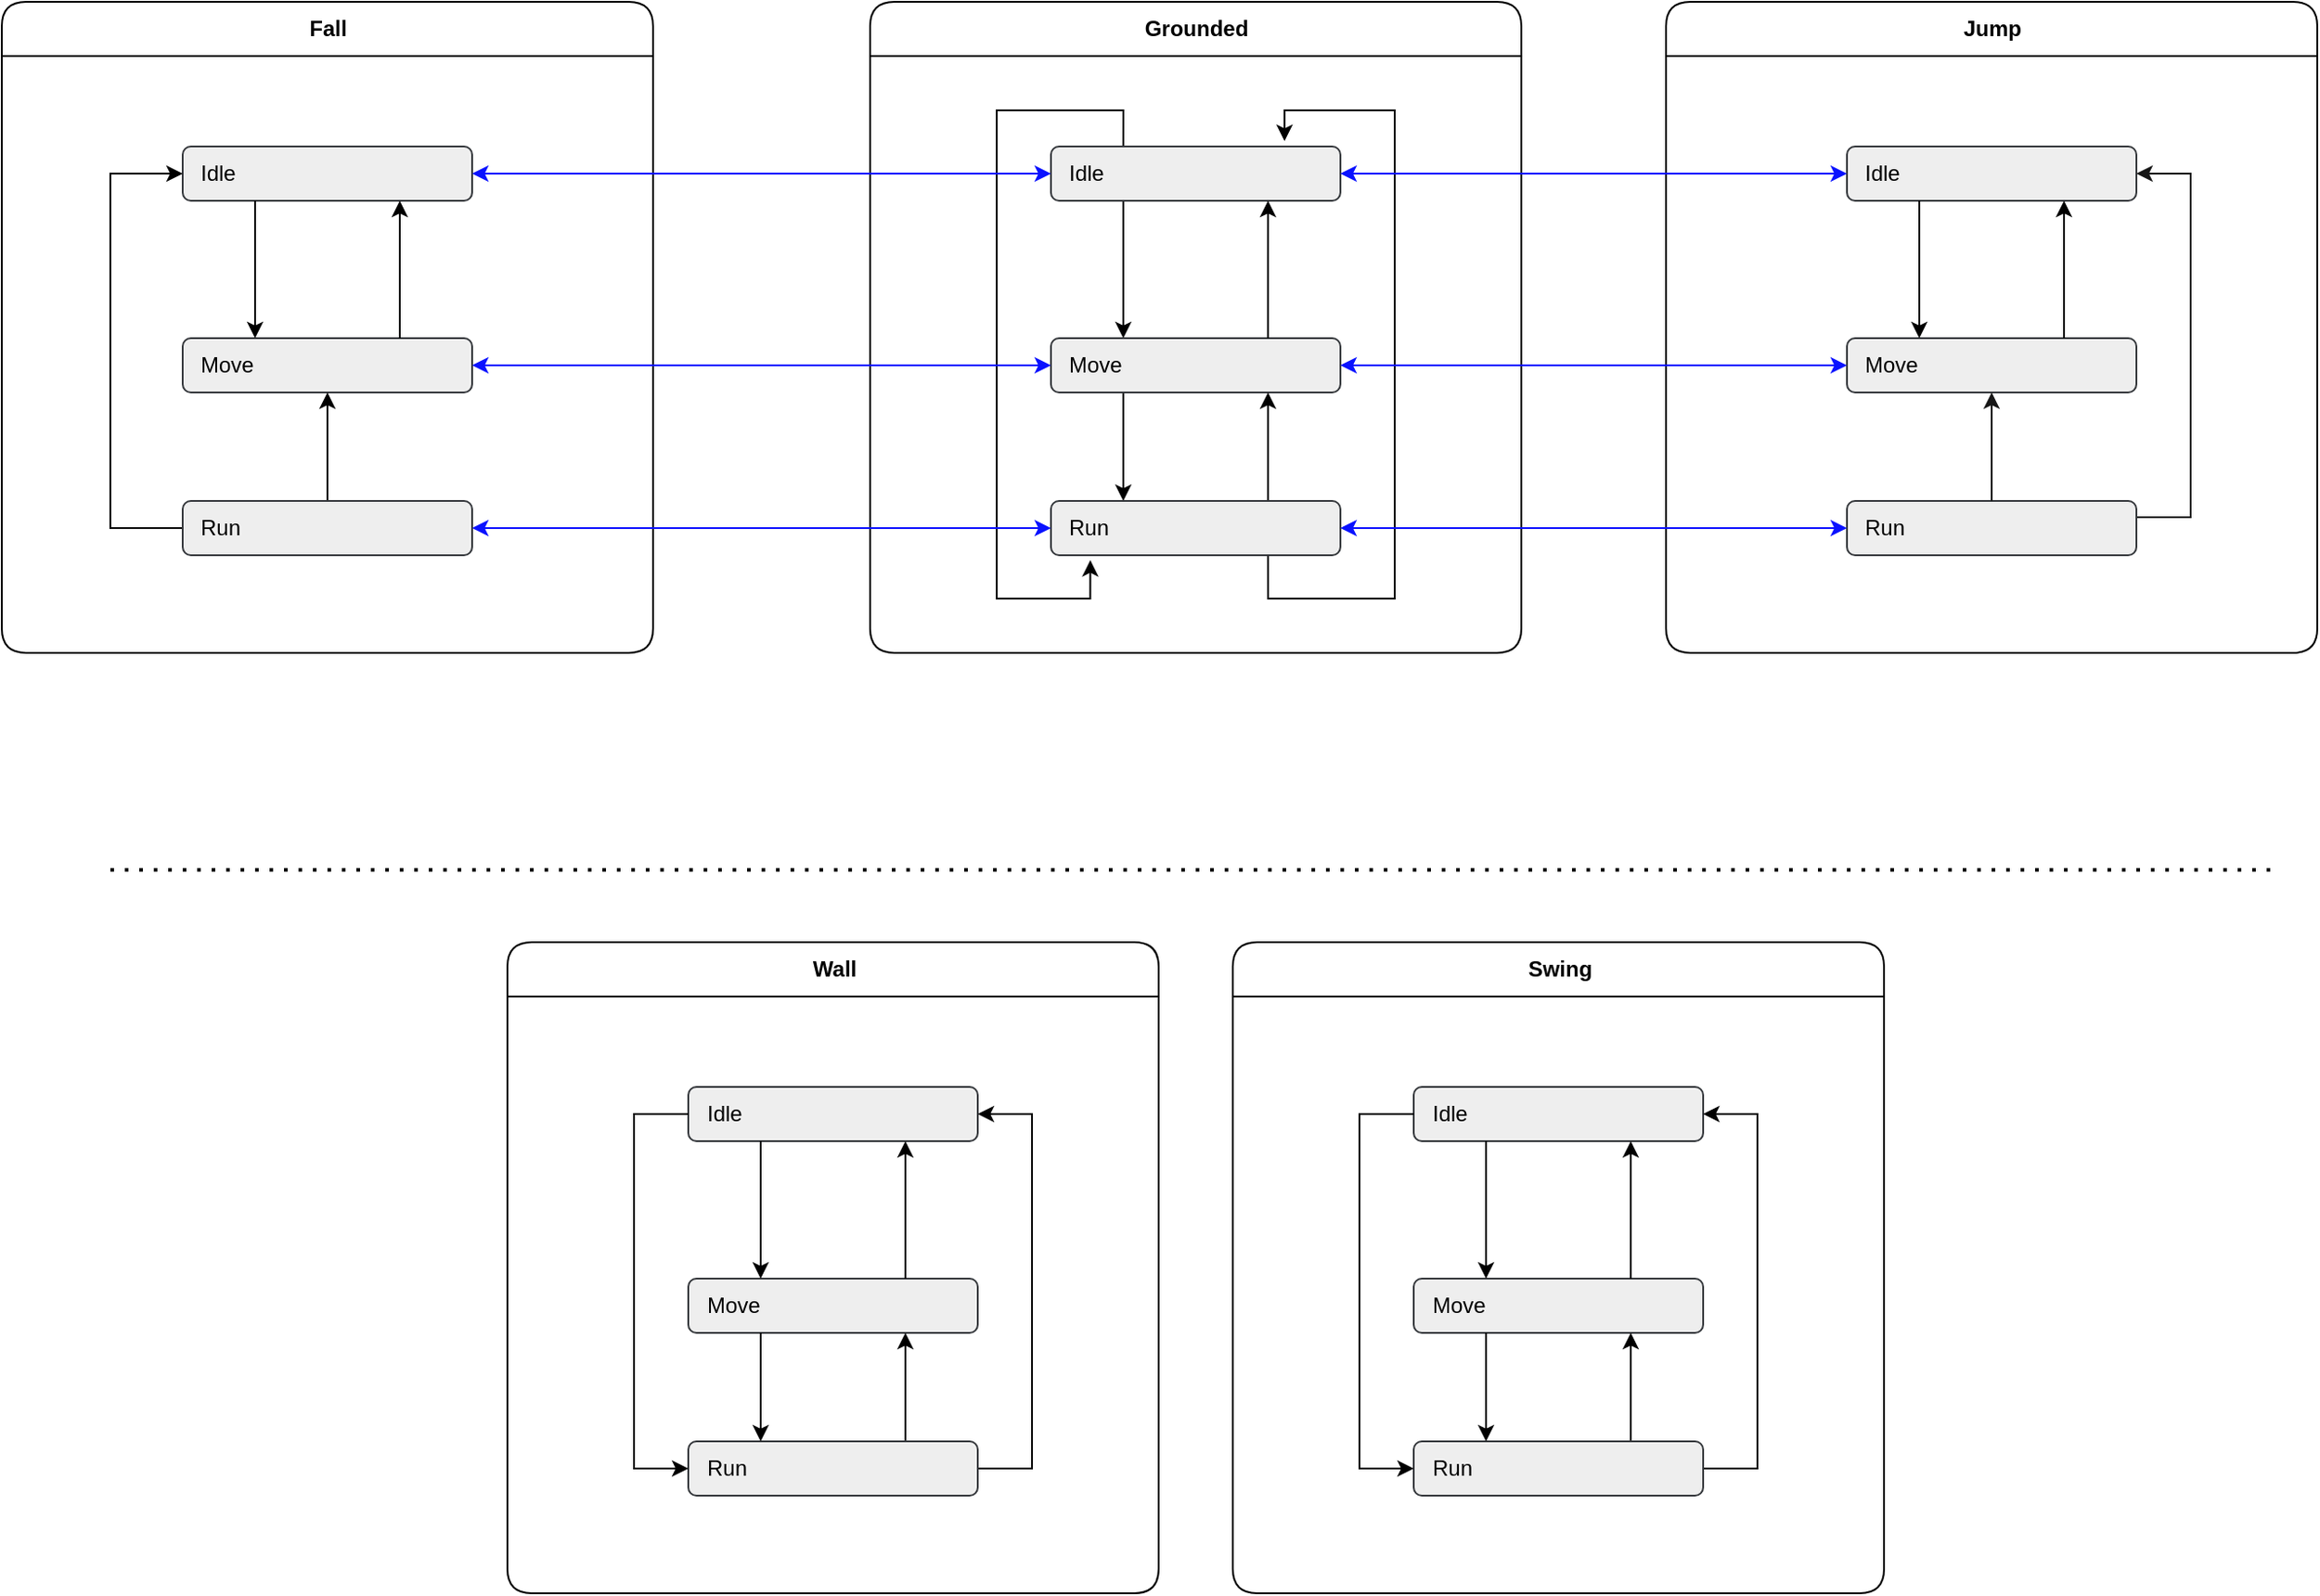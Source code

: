 <mxfile version="16.4.0" type="github">
  <diagram id="6jLI17jsRR7ZUuBPzh9g" name="Page-1">
    <mxGraphModel dx="2055" dy="1096" grid="1" gridSize="10" guides="1" tooltips="1" connect="1" arrows="1" fold="1" page="1" pageScale="1" pageWidth="827" pageHeight="1169" math="0" shadow="0">
      <root>
        <mxCell id="0" />
        <mxCell id="1" parent="0" />
        <mxCell id="Adp7kLugk2mVdxBdtBTh-10" value="&lt;div&gt;Grounded&lt;/div&gt;" style="swimlane;rounded=1;shadow=0;glass=0;labelBackgroundColor=none;labelBorderColor=none;sketch=0;html=1;startSize=30;arcSize=15;" vertex="1" parent="1">
          <mxGeometry x="520" y="80" width="360" height="360" as="geometry">
            <mxRectangle x="520" y="80" width="90" height="23" as="alternateBounds" />
          </mxGeometry>
        </mxCell>
        <mxCell id="Adp7kLugk2mVdxBdtBTh-37" style="edgeStyle=orthogonalEdgeStyle;rounded=0;orthogonalLoop=1;jettySize=auto;html=1;exitX=0.25;exitY=1;exitDx=0;exitDy=0;entryX=0.25;entryY=0;entryDx=0;entryDy=0;" edge="1" parent="Adp7kLugk2mVdxBdtBTh-10" source="Adp7kLugk2mVdxBdtBTh-8" target="Adp7kLugk2mVdxBdtBTh-9">
          <mxGeometry relative="1" as="geometry" />
        </mxCell>
        <mxCell id="Adp7kLugk2mVdxBdtBTh-38" style="edgeStyle=orthogonalEdgeStyle;rounded=0;orthogonalLoop=1;jettySize=auto;html=1;entryX=0.136;entryY=1.091;entryDx=0;entryDy=0;entryPerimeter=0;exitX=0.25;exitY=0;exitDx=0;exitDy=0;" edge="1" parent="Adp7kLugk2mVdxBdtBTh-10" source="Adp7kLugk2mVdxBdtBTh-8" target="Adp7kLugk2mVdxBdtBTh-33">
          <mxGeometry relative="1" as="geometry">
            <Array as="points">
              <mxPoint x="140" y="60" />
              <mxPoint x="70" y="60" />
              <mxPoint x="70" y="330" />
              <mxPoint x="122" y="330" />
            </Array>
          </mxGeometry>
        </mxCell>
        <mxCell id="Adp7kLugk2mVdxBdtBTh-8" value="&lt;div&gt;Idle&lt;/div&gt;" style="rounded=1;whiteSpace=wrap;html=1;shadow=0;glass=0;labelBackgroundColor=none;labelBorderColor=none;sketch=0;verticalAlign=middle;align=left;fillColor=#eeeeee;strokeColor=#36393d;perimeterSpacing=0;spacingLeft=10;spacing=0;spacingTop=0;" vertex="1" parent="Adp7kLugk2mVdxBdtBTh-10">
          <mxGeometry x="99.97" y="80" width="160" height="30" as="geometry" />
        </mxCell>
        <mxCell id="Adp7kLugk2mVdxBdtBTh-40" style="edgeStyle=orthogonalEdgeStyle;rounded=0;orthogonalLoop=1;jettySize=auto;html=1;exitX=0.25;exitY=1;exitDx=0;exitDy=0;entryX=0.25;entryY=0;entryDx=0;entryDy=0;" edge="1" parent="Adp7kLugk2mVdxBdtBTh-10" source="Adp7kLugk2mVdxBdtBTh-9" target="Adp7kLugk2mVdxBdtBTh-33">
          <mxGeometry relative="1" as="geometry" />
        </mxCell>
        <mxCell id="Adp7kLugk2mVdxBdtBTh-9" value="&lt;p style=&quot;line-height: 1.2&quot;&gt;Move&lt;br&gt;&lt;/p&gt;" style="rounded=1;whiteSpace=wrap;html=1;shadow=0;glass=0;labelBackgroundColor=none;labelBorderColor=none;sketch=0;align=left;horizontal=1;fillColor=#eeeeee;strokeColor=#36393d;spacing=0;spacingTop=0;spacingLeft=10;" vertex="1" parent="Adp7kLugk2mVdxBdtBTh-10">
          <mxGeometry x="99.97" y="186" width="160" height="30" as="geometry" />
        </mxCell>
        <mxCell id="Adp7kLugk2mVdxBdtBTh-39" style="edgeStyle=orthogonalEdgeStyle;rounded=0;orthogonalLoop=1;jettySize=auto;html=1;entryX=0.807;entryY=-0.1;entryDx=0;entryDy=0;entryPerimeter=0;exitX=0.75;exitY=1;exitDx=0;exitDy=0;" edge="1" parent="Adp7kLugk2mVdxBdtBTh-10" source="Adp7kLugk2mVdxBdtBTh-33" target="Adp7kLugk2mVdxBdtBTh-8">
          <mxGeometry relative="1" as="geometry">
            <Array as="points">
              <mxPoint x="220" y="330" />
              <mxPoint x="290" y="330" />
              <mxPoint x="290" y="60" />
              <mxPoint x="229" y="60" />
            </Array>
          </mxGeometry>
        </mxCell>
        <mxCell id="Adp7kLugk2mVdxBdtBTh-41" style="edgeStyle=orthogonalEdgeStyle;rounded=0;orthogonalLoop=1;jettySize=auto;html=1;exitX=0.75;exitY=0;exitDx=0;exitDy=0;entryX=0.75;entryY=1;entryDx=0;entryDy=0;" edge="1" parent="Adp7kLugk2mVdxBdtBTh-10" source="Adp7kLugk2mVdxBdtBTh-33" target="Adp7kLugk2mVdxBdtBTh-9">
          <mxGeometry relative="1" as="geometry" />
        </mxCell>
        <mxCell id="Adp7kLugk2mVdxBdtBTh-33" value="Run" style="rounded=1;whiteSpace=wrap;html=1;shadow=0;glass=0;labelBackgroundColor=none;labelBorderColor=none;sketch=0;align=left;horizontal=1;fillColor=#eeeeee;strokeColor=#36393d;spacing=0;spacingTop=0;spacingLeft=10;" vertex="1" parent="Adp7kLugk2mVdxBdtBTh-10">
          <mxGeometry x="99.97" y="276" width="160" height="30" as="geometry" />
        </mxCell>
        <mxCell id="Adp7kLugk2mVdxBdtBTh-35" style="edgeStyle=orthogonalEdgeStyle;rounded=0;orthogonalLoop=1;jettySize=auto;html=1;entryX=0.75;entryY=1;entryDx=0;entryDy=0;" edge="1" parent="Adp7kLugk2mVdxBdtBTh-10" source="Adp7kLugk2mVdxBdtBTh-9" target="Adp7kLugk2mVdxBdtBTh-8">
          <mxGeometry relative="1" as="geometry">
            <mxPoint x="349.97" y="96" as="targetPoint" />
            <Array as="points">
              <mxPoint x="219.97" y="146" />
              <mxPoint x="219.97" y="146" />
            </Array>
          </mxGeometry>
        </mxCell>
        <mxCell id="Adp7kLugk2mVdxBdtBTh-11" value="Jump" style="swimlane;rounded=1;shadow=0;glass=0;labelBackgroundColor=none;labelBorderColor=none;sketch=0;html=1;startSize=30;arcSize=15;" vertex="1" parent="1">
          <mxGeometry x="960" y="80" width="360" height="360" as="geometry">
            <mxRectangle x="960" y="80" width="90" height="23" as="alternateBounds" />
          </mxGeometry>
        </mxCell>
        <mxCell id="Adp7kLugk2mVdxBdtBTh-67" value="&lt;div&gt;Idle&lt;/div&gt;" style="rounded=1;whiteSpace=wrap;html=1;shadow=0;glass=0;labelBackgroundColor=none;labelBorderColor=none;sketch=0;verticalAlign=middle;align=left;fillColor=#eeeeee;strokeColor=#36393d;perimeterSpacing=0;spacingLeft=10;spacing=0;spacingTop=0;" vertex="1" parent="Adp7kLugk2mVdxBdtBTh-11">
          <mxGeometry x="100" y="80" width="160" height="30" as="geometry" />
        </mxCell>
        <mxCell id="Adp7kLugk2mVdxBdtBTh-69" value="&lt;p style=&quot;line-height: 1.2&quot;&gt;Move&lt;br&gt;&lt;/p&gt;" style="rounded=1;whiteSpace=wrap;html=1;shadow=0;glass=0;labelBackgroundColor=none;labelBorderColor=none;sketch=0;align=left;horizontal=1;fillColor=#eeeeee;strokeColor=#36393d;spacing=0;spacingTop=0;spacingLeft=10;" vertex="1" parent="Adp7kLugk2mVdxBdtBTh-11">
          <mxGeometry x="100" y="186" width="160" height="30" as="geometry" />
        </mxCell>
        <mxCell id="Adp7kLugk2mVdxBdtBTh-65" style="edgeStyle=orthogonalEdgeStyle;rounded=0;orthogonalLoop=1;jettySize=auto;html=1;exitX=0.25;exitY=1;exitDx=0;exitDy=0;entryX=0.25;entryY=0;entryDx=0;entryDy=0;" edge="1" source="Adp7kLugk2mVdxBdtBTh-67" target="Adp7kLugk2mVdxBdtBTh-69" parent="Adp7kLugk2mVdxBdtBTh-11">
          <mxGeometry relative="1" as="geometry" />
        </mxCell>
        <mxCell id="Adp7kLugk2mVdxBdtBTh-73" style="edgeStyle=orthogonalEdgeStyle;rounded=0;orthogonalLoop=1;jettySize=auto;html=1;entryX=0.75;entryY=1;entryDx=0;entryDy=0;" edge="1" source="Adp7kLugk2mVdxBdtBTh-69" target="Adp7kLugk2mVdxBdtBTh-67" parent="Adp7kLugk2mVdxBdtBTh-11">
          <mxGeometry relative="1" as="geometry">
            <mxPoint x="350" y="96" as="targetPoint" />
            <Array as="points">
              <mxPoint x="220" y="146" />
              <mxPoint x="220" y="146" />
            </Array>
          </mxGeometry>
        </mxCell>
        <mxCell id="Adp7kLugk2mVdxBdtBTh-122" style="edgeStyle=orthogonalEdgeStyle;rounded=0;orthogonalLoop=1;jettySize=auto;html=1;entryX=1;entryY=0.5;entryDx=0;entryDy=0;fontColor=#1F53FF;strokeColor=#171717;exitX=1;exitY=0.5;exitDx=0;exitDy=0;" edge="1" parent="Adp7kLugk2mVdxBdtBTh-11" source="Adp7kLugk2mVdxBdtBTh-81" target="Adp7kLugk2mVdxBdtBTh-67">
          <mxGeometry relative="1" as="geometry">
            <Array as="points">
              <mxPoint x="290" y="285" />
              <mxPoint x="290" y="95" />
            </Array>
          </mxGeometry>
        </mxCell>
        <mxCell id="Adp7kLugk2mVdxBdtBTh-81" value="Run" style="rounded=1;whiteSpace=wrap;html=1;shadow=0;glass=0;labelBackgroundColor=none;labelBorderColor=none;sketch=0;align=left;horizontal=1;fillColor=#eeeeee;strokeColor=#36393d;spacing=0;spacingTop=0;spacingLeft=10;" vertex="1" parent="Adp7kLugk2mVdxBdtBTh-11">
          <mxGeometry x="100" y="276" width="160" height="30" as="geometry" />
        </mxCell>
        <mxCell id="Adp7kLugk2mVdxBdtBTh-114" style="edgeStyle=orthogonalEdgeStyle;rounded=0;orthogonalLoop=1;jettySize=auto;html=1;entryX=0.5;entryY=1;entryDx=0;entryDy=0;fontColor=#1F53FF;strokeColor=#171717;" edge="1" parent="Adp7kLugk2mVdxBdtBTh-11" source="Adp7kLugk2mVdxBdtBTh-81" target="Adp7kLugk2mVdxBdtBTh-69">
          <mxGeometry relative="1" as="geometry" />
        </mxCell>
        <mxCell id="Adp7kLugk2mVdxBdtBTh-13" value="Fall" style="swimlane;rounded=1;shadow=0;glass=0;labelBackgroundColor=none;labelBorderColor=none;sketch=0;html=1;startSize=30;arcSize=15;" vertex="1" parent="1">
          <mxGeometry x="40" y="80" width="360" height="360" as="geometry">
            <mxRectangle x="40" y="80" width="90" height="23" as="alternateBounds" />
          </mxGeometry>
        </mxCell>
        <mxCell id="Adp7kLugk2mVdxBdtBTh-85" value="&lt;div&gt;Idle&lt;/div&gt;" style="rounded=1;whiteSpace=wrap;html=1;shadow=0;glass=0;labelBackgroundColor=none;labelBorderColor=none;sketch=0;verticalAlign=middle;align=left;fillColor=#eeeeee;strokeColor=#36393d;perimeterSpacing=0;spacingLeft=10;spacing=0;spacingTop=0;" vertex="1" parent="Adp7kLugk2mVdxBdtBTh-13">
          <mxGeometry x="100" y="80" width="160" height="30" as="geometry" />
        </mxCell>
        <mxCell id="Adp7kLugk2mVdxBdtBTh-87" value="&lt;p style=&quot;line-height: 1.2&quot;&gt;Move&lt;br&gt;&lt;/p&gt;" style="rounded=1;whiteSpace=wrap;html=1;shadow=0;glass=0;labelBackgroundColor=none;labelBorderColor=none;sketch=0;align=left;horizontal=1;fillColor=#eeeeee;strokeColor=#36393d;spacing=0;spacingTop=0;spacingLeft=10;" vertex="1" parent="Adp7kLugk2mVdxBdtBTh-13">
          <mxGeometry x="100" y="186" width="160" height="30" as="geometry" />
        </mxCell>
        <mxCell id="Adp7kLugk2mVdxBdtBTh-83" style="edgeStyle=orthogonalEdgeStyle;rounded=0;orthogonalLoop=1;jettySize=auto;html=1;exitX=0.25;exitY=1;exitDx=0;exitDy=0;entryX=0.25;entryY=0;entryDx=0;entryDy=0;" edge="1" source="Adp7kLugk2mVdxBdtBTh-85" target="Adp7kLugk2mVdxBdtBTh-87" parent="Adp7kLugk2mVdxBdtBTh-13">
          <mxGeometry relative="1" as="geometry" />
        </mxCell>
        <mxCell id="Adp7kLugk2mVdxBdtBTh-88" style="edgeStyle=orthogonalEdgeStyle;rounded=0;orthogonalLoop=1;jettySize=auto;html=1;entryX=0;entryY=0.5;entryDx=0;entryDy=0;" edge="1" source="Adp7kLugk2mVdxBdtBTh-90" target="Adp7kLugk2mVdxBdtBTh-85" parent="Adp7kLugk2mVdxBdtBTh-13">
          <mxGeometry relative="1" as="geometry">
            <mxPoint x="80" y="95" as="targetPoint" />
            <Array as="points">
              <mxPoint x="60" y="291" />
              <mxPoint x="60" y="95" />
            </Array>
          </mxGeometry>
        </mxCell>
        <mxCell id="Adp7kLugk2mVdxBdtBTh-89" style="edgeStyle=orthogonalEdgeStyle;rounded=0;orthogonalLoop=1;jettySize=auto;html=1;exitX=0.5;exitY=0;exitDx=0;exitDy=0;entryX=0.5;entryY=1;entryDx=0;entryDy=0;" edge="1" source="Adp7kLugk2mVdxBdtBTh-90" target="Adp7kLugk2mVdxBdtBTh-87" parent="Adp7kLugk2mVdxBdtBTh-13">
          <mxGeometry relative="1" as="geometry">
            <mxPoint x="190" y="240" as="targetPoint" />
            <Array as="points" />
          </mxGeometry>
        </mxCell>
        <mxCell id="Adp7kLugk2mVdxBdtBTh-90" value="Run" style="rounded=1;whiteSpace=wrap;html=1;shadow=0;glass=0;labelBackgroundColor=none;labelBorderColor=none;sketch=0;align=left;horizontal=1;fillColor=#eeeeee;strokeColor=#36393d;spacing=0;spacingTop=0;spacingLeft=10;" vertex="1" parent="Adp7kLugk2mVdxBdtBTh-13">
          <mxGeometry x="100" y="276" width="160" height="30" as="geometry" />
        </mxCell>
        <mxCell id="Adp7kLugk2mVdxBdtBTh-91" style="edgeStyle=orthogonalEdgeStyle;rounded=0;orthogonalLoop=1;jettySize=auto;html=1;entryX=0.75;entryY=1;entryDx=0;entryDy=0;" edge="1" source="Adp7kLugk2mVdxBdtBTh-87" target="Adp7kLugk2mVdxBdtBTh-85" parent="Adp7kLugk2mVdxBdtBTh-13">
          <mxGeometry relative="1" as="geometry">
            <mxPoint x="350" y="96" as="targetPoint" />
            <Array as="points">
              <mxPoint x="220" y="146" />
              <mxPoint x="220" y="146" />
            </Array>
          </mxGeometry>
        </mxCell>
        <mxCell id="Adp7kLugk2mVdxBdtBTh-14" value="Wall" style="swimlane;rounded=1;shadow=0;glass=0;labelBackgroundColor=none;labelBorderColor=none;sketch=0;html=1;startSize=30;arcSize=15;" vertex="1" parent="1">
          <mxGeometry x="319.5" y="600" width="360" height="360" as="geometry">
            <mxRectangle x="40" y="470" width="90" height="23" as="alternateBounds" />
          </mxGeometry>
        </mxCell>
        <mxCell id="Adp7kLugk2mVdxBdtBTh-94" value="&lt;div&gt;Idle&lt;/div&gt;" style="rounded=1;whiteSpace=wrap;html=1;shadow=0;glass=0;labelBackgroundColor=none;labelBorderColor=none;sketch=0;verticalAlign=middle;align=left;fillColor=#eeeeee;strokeColor=#36393d;perimeterSpacing=0;spacingLeft=10;spacing=0;spacingTop=0;" vertex="1" parent="Adp7kLugk2mVdxBdtBTh-14">
          <mxGeometry x="100" y="80" width="160" height="30" as="geometry" />
        </mxCell>
        <mxCell id="Adp7kLugk2mVdxBdtBTh-96" value="&lt;p style=&quot;line-height: 1.2&quot;&gt;Move&lt;br&gt;&lt;/p&gt;" style="rounded=1;whiteSpace=wrap;html=1;shadow=0;glass=0;labelBackgroundColor=none;labelBorderColor=none;sketch=0;align=left;horizontal=1;fillColor=#eeeeee;strokeColor=#36393d;spacing=0;spacingTop=0;spacingLeft=10;" vertex="1" parent="Adp7kLugk2mVdxBdtBTh-14">
          <mxGeometry x="100" y="186" width="160" height="30" as="geometry" />
        </mxCell>
        <mxCell id="Adp7kLugk2mVdxBdtBTh-92" style="edgeStyle=orthogonalEdgeStyle;rounded=0;orthogonalLoop=1;jettySize=auto;html=1;exitX=0.25;exitY=1;exitDx=0;exitDy=0;entryX=0.25;entryY=0;entryDx=0;entryDy=0;" edge="1" source="Adp7kLugk2mVdxBdtBTh-94" target="Adp7kLugk2mVdxBdtBTh-96" parent="Adp7kLugk2mVdxBdtBTh-14">
          <mxGeometry relative="1" as="geometry" />
        </mxCell>
        <mxCell id="Adp7kLugk2mVdxBdtBTh-97" style="edgeStyle=orthogonalEdgeStyle;rounded=0;orthogonalLoop=1;jettySize=auto;html=1;entryX=1;entryY=0.5;entryDx=0;entryDy=0;" edge="1" source="Adp7kLugk2mVdxBdtBTh-99" target="Adp7kLugk2mVdxBdtBTh-94" parent="Adp7kLugk2mVdxBdtBTh-14">
          <mxGeometry relative="1" as="geometry">
            <Array as="points">
              <mxPoint x="290" y="291" />
              <mxPoint x="290" y="95" />
            </Array>
          </mxGeometry>
        </mxCell>
        <mxCell id="Adp7kLugk2mVdxBdtBTh-98" style="edgeStyle=orthogonalEdgeStyle;rounded=0;orthogonalLoop=1;jettySize=auto;html=1;exitX=0.75;exitY=0;exitDx=0;exitDy=0;entryX=0.75;entryY=1;entryDx=0;entryDy=0;" edge="1" source="Adp7kLugk2mVdxBdtBTh-99" target="Adp7kLugk2mVdxBdtBTh-96" parent="Adp7kLugk2mVdxBdtBTh-14">
          <mxGeometry relative="1" as="geometry" />
        </mxCell>
        <mxCell id="Adp7kLugk2mVdxBdtBTh-99" value="Run" style="rounded=1;whiteSpace=wrap;html=1;shadow=0;glass=0;labelBackgroundColor=none;labelBorderColor=none;sketch=0;align=left;horizontal=1;fillColor=#eeeeee;strokeColor=#36393d;spacing=0;spacingTop=0;spacingLeft=10;" vertex="1" parent="Adp7kLugk2mVdxBdtBTh-14">
          <mxGeometry x="100" y="276" width="160" height="30" as="geometry" />
        </mxCell>
        <mxCell id="Adp7kLugk2mVdxBdtBTh-93" style="edgeStyle=orthogonalEdgeStyle;rounded=0;orthogonalLoop=1;jettySize=auto;html=1;entryX=0;entryY=0.5;entryDx=0;entryDy=0;" edge="1" source="Adp7kLugk2mVdxBdtBTh-94" target="Adp7kLugk2mVdxBdtBTh-99" parent="Adp7kLugk2mVdxBdtBTh-14">
          <mxGeometry relative="1" as="geometry">
            <Array as="points">
              <mxPoint x="70" y="95" />
              <mxPoint x="70" y="291" />
            </Array>
          </mxGeometry>
        </mxCell>
        <mxCell id="Adp7kLugk2mVdxBdtBTh-95" style="edgeStyle=orthogonalEdgeStyle;rounded=0;orthogonalLoop=1;jettySize=auto;html=1;exitX=0.25;exitY=1;exitDx=0;exitDy=0;entryX=0.25;entryY=0;entryDx=0;entryDy=0;" edge="1" source="Adp7kLugk2mVdxBdtBTh-96" target="Adp7kLugk2mVdxBdtBTh-99" parent="Adp7kLugk2mVdxBdtBTh-14">
          <mxGeometry relative="1" as="geometry" />
        </mxCell>
        <mxCell id="Adp7kLugk2mVdxBdtBTh-100" style="edgeStyle=orthogonalEdgeStyle;rounded=0;orthogonalLoop=1;jettySize=auto;html=1;entryX=0.75;entryY=1;entryDx=0;entryDy=0;" edge="1" source="Adp7kLugk2mVdxBdtBTh-96" target="Adp7kLugk2mVdxBdtBTh-94" parent="Adp7kLugk2mVdxBdtBTh-14">
          <mxGeometry relative="1" as="geometry">
            <mxPoint x="350" y="96" as="targetPoint" />
            <Array as="points">
              <mxPoint x="220" y="146" />
              <mxPoint x="220" y="146" />
            </Array>
          </mxGeometry>
        </mxCell>
        <mxCell id="Adp7kLugk2mVdxBdtBTh-15" value="&lt;div&gt;Swing&lt;/div&gt;" style="swimlane;rounded=1;shadow=0;glass=0;labelBackgroundColor=none;labelBorderColor=none;sketch=0;html=1;startSize=30;arcSize=15;" vertex="1" parent="1">
          <mxGeometry x="720.5" y="600" width="360" height="360" as="geometry">
            <mxRectangle x="40" y="470" width="90" height="23" as="alternateBounds" />
          </mxGeometry>
        </mxCell>
        <mxCell id="Adp7kLugk2mVdxBdtBTh-103" value="&lt;div&gt;Idle&lt;/div&gt;" style="rounded=1;whiteSpace=wrap;html=1;shadow=0;glass=0;labelBackgroundColor=none;labelBorderColor=none;sketch=0;verticalAlign=middle;align=left;fillColor=#eeeeee;strokeColor=#36393d;perimeterSpacing=0;spacingLeft=10;spacing=0;spacingTop=0;" vertex="1" parent="Adp7kLugk2mVdxBdtBTh-15">
          <mxGeometry x="100" y="80" width="160" height="30" as="geometry" />
        </mxCell>
        <mxCell id="Adp7kLugk2mVdxBdtBTh-105" value="&lt;p style=&quot;line-height: 1.2&quot;&gt;Move&lt;br&gt;&lt;/p&gt;" style="rounded=1;whiteSpace=wrap;html=1;shadow=0;glass=0;labelBackgroundColor=none;labelBorderColor=none;sketch=0;align=left;horizontal=1;fillColor=#eeeeee;strokeColor=#36393d;spacing=0;spacingTop=0;spacingLeft=10;" vertex="1" parent="Adp7kLugk2mVdxBdtBTh-15">
          <mxGeometry x="100" y="186" width="160" height="30" as="geometry" />
        </mxCell>
        <mxCell id="Adp7kLugk2mVdxBdtBTh-101" style="edgeStyle=orthogonalEdgeStyle;rounded=0;orthogonalLoop=1;jettySize=auto;html=1;exitX=0.25;exitY=1;exitDx=0;exitDy=0;entryX=0.25;entryY=0;entryDx=0;entryDy=0;" edge="1" source="Adp7kLugk2mVdxBdtBTh-103" target="Adp7kLugk2mVdxBdtBTh-105" parent="Adp7kLugk2mVdxBdtBTh-15">
          <mxGeometry relative="1" as="geometry" />
        </mxCell>
        <mxCell id="Adp7kLugk2mVdxBdtBTh-106" style="edgeStyle=orthogonalEdgeStyle;rounded=0;orthogonalLoop=1;jettySize=auto;html=1;entryX=1;entryY=0.5;entryDx=0;entryDy=0;" edge="1" source="Adp7kLugk2mVdxBdtBTh-108" target="Adp7kLugk2mVdxBdtBTh-103" parent="Adp7kLugk2mVdxBdtBTh-15">
          <mxGeometry relative="1" as="geometry">
            <Array as="points">
              <mxPoint x="290" y="291" />
              <mxPoint x="290" y="95" />
            </Array>
          </mxGeometry>
        </mxCell>
        <mxCell id="Adp7kLugk2mVdxBdtBTh-107" style="edgeStyle=orthogonalEdgeStyle;rounded=0;orthogonalLoop=1;jettySize=auto;html=1;exitX=0.75;exitY=0;exitDx=0;exitDy=0;entryX=0.75;entryY=1;entryDx=0;entryDy=0;" edge="1" source="Adp7kLugk2mVdxBdtBTh-108" target="Adp7kLugk2mVdxBdtBTh-105" parent="Adp7kLugk2mVdxBdtBTh-15">
          <mxGeometry relative="1" as="geometry" />
        </mxCell>
        <mxCell id="Adp7kLugk2mVdxBdtBTh-108" value="Run" style="rounded=1;whiteSpace=wrap;html=1;shadow=0;glass=0;labelBackgroundColor=none;labelBorderColor=none;sketch=0;align=left;horizontal=1;fillColor=#eeeeee;strokeColor=#36393d;spacing=0;spacingTop=0;spacingLeft=10;" vertex="1" parent="Adp7kLugk2mVdxBdtBTh-15">
          <mxGeometry x="100" y="276" width="160" height="30" as="geometry" />
        </mxCell>
        <mxCell id="Adp7kLugk2mVdxBdtBTh-102" style="edgeStyle=orthogonalEdgeStyle;rounded=0;orthogonalLoop=1;jettySize=auto;html=1;entryX=0;entryY=0.5;entryDx=0;entryDy=0;" edge="1" source="Adp7kLugk2mVdxBdtBTh-103" target="Adp7kLugk2mVdxBdtBTh-108" parent="Adp7kLugk2mVdxBdtBTh-15">
          <mxGeometry relative="1" as="geometry">
            <Array as="points">
              <mxPoint x="70" y="95" />
              <mxPoint x="70" y="291" />
            </Array>
          </mxGeometry>
        </mxCell>
        <mxCell id="Adp7kLugk2mVdxBdtBTh-104" style="edgeStyle=orthogonalEdgeStyle;rounded=0;orthogonalLoop=1;jettySize=auto;html=1;exitX=0.25;exitY=1;exitDx=0;exitDy=0;entryX=0.25;entryY=0;entryDx=0;entryDy=0;" edge="1" source="Adp7kLugk2mVdxBdtBTh-105" target="Adp7kLugk2mVdxBdtBTh-108" parent="Adp7kLugk2mVdxBdtBTh-15">
          <mxGeometry relative="1" as="geometry" />
        </mxCell>
        <mxCell id="Adp7kLugk2mVdxBdtBTh-109" style="edgeStyle=orthogonalEdgeStyle;rounded=0;orthogonalLoop=1;jettySize=auto;html=1;entryX=0.75;entryY=1;entryDx=0;entryDy=0;" edge="1" source="Adp7kLugk2mVdxBdtBTh-105" target="Adp7kLugk2mVdxBdtBTh-103" parent="Adp7kLugk2mVdxBdtBTh-15">
          <mxGeometry relative="1" as="geometry">
            <mxPoint x="350" y="96" as="targetPoint" />
            <Array as="points">
              <mxPoint x="220" y="146" />
              <mxPoint x="220" y="146" />
            </Array>
          </mxGeometry>
        </mxCell>
        <mxCell id="Adp7kLugk2mVdxBdtBTh-110" value="" style="endArrow=none;dashed=1;html=1;dashPattern=1 3;strokeWidth=2;rounded=0;" edge="1" parent="1">
          <mxGeometry width="50" height="50" relative="1" as="geometry">
            <mxPoint x="100" y="560" as="sourcePoint" />
            <mxPoint x="1300" y="560" as="targetPoint" />
          </mxGeometry>
        </mxCell>
        <mxCell id="Adp7kLugk2mVdxBdtBTh-116" style="edgeStyle=orthogonalEdgeStyle;rounded=0;orthogonalLoop=1;jettySize=auto;html=1;entryX=1;entryY=0.5;entryDx=0;entryDy=0;fontColor=#1F53FF;strokeColor=#0A12FF;startArrow=classic;startFill=1;" edge="1" parent="1" source="Adp7kLugk2mVdxBdtBTh-9" target="Adp7kLugk2mVdxBdtBTh-87">
          <mxGeometry relative="1" as="geometry" />
        </mxCell>
        <mxCell id="Adp7kLugk2mVdxBdtBTh-117" style="edgeStyle=orthogonalEdgeStyle;rounded=0;orthogonalLoop=1;jettySize=auto;html=1;entryX=1;entryY=0.5;entryDx=0;entryDy=0;fontColor=#1F53FF;strokeColor=#0A12FF;startArrow=classic;startFill=1;" edge="1" parent="1" source="Adp7kLugk2mVdxBdtBTh-33" target="Adp7kLugk2mVdxBdtBTh-90">
          <mxGeometry relative="1" as="geometry" />
        </mxCell>
        <mxCell id="Adp7kLugk2mVdxBdtBTh-123" style="edgeStyle=orthogonalEdgeStyle;rounded=0;orthogonalLoop=1;jettySize=auto;html=1;entryX=0;entryY=0.5;entryDx=0;entryDy=0;fontColor=#1F53FF;strokeColor=#0A12FF;startArrow=classic;startFill=1;" edge="1" parent="1" source="Adp7kLugk2mVdxBdtBTh-85" target="Adp7kLugk2mVdxBdtBTh-8">
          <mxGeometry relative="1" as="geometry" />
        </mxCell>
        <mxCell id="Adp7kLugk2mVdxBdtBTh-124" style="edgeStyle=orthogonalEdgeStyle;rounded=0;orthogonalLoop=1;jettySize=auto;html=1;entryX=0;entryY=0.5;entryDx=0;entryDy=0;fontColor=#1F53FF;startArrow=classic;startFill=1;strokeColor=#0A12FF;" edge="1" parent="1" source="Adp7kLugk2mVdxBdtBTh-8" target="Adp7kLugk2mVdxBdtBTh-67">
          <mxGeometry relative="1" as="geometry" />
        </mxCell>
        <mxCell id="Adp7kLugk2mVdxBdtBTh-125" style="edgeStyle=orthogonalEdgeStyle;rounded=0;orthogonalLoop=1;jettySize=auto;html=1;entryX=0;entryY=0.5;entryDx=0;entryDy=0;fontColor=#1F53FF;startArrow=classic;startFill=1;strokeColor=#0A12FF;" edge="1" parent="1" source="Adp7kLugk2mVdxBdtBTh-9" target="Adp7kLugk2mVdxBdtBTh-69">
          <mxGeometry relative="1" as="geometry" />
        </mxCell>
        <mxCell id="Adp7kLugk2mVdxBdtBTh-126" style="edgeStyle=orthogonalEdgeStyle;rounded=0;orthogonalLoop=1;jettySize=auto;html=1;entryX=0;entryY=0.5;entryDx=0;entryDy=0;fontColor=#1F53FF;startArrow=classic;startFill=1;strokeColor=#0A12FF;" edge="1" parent="1" source="Adp7kLugk2mVdxBdtBTh-33" target="Adp7kLugk2mVdxBdtBTh-81">
          <mxGeometry relative="1" as="geometry" />
        </mxCell>
      </root>
    </mxGraphModel>
  </diagram>
</mxfile>
